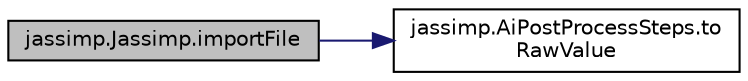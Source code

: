 digraph "jassimp.Jassimp.importFile"
{
  edge [fontname="Helvetica",fontsize="10",labelfontname="Helvetica",labelfontsize="10"];
  node [fontname="Helvetica",fontsize="10",shape=record];
  rankdir="LR";
  Node1 [label="jassimp.Jassimp.importFile",height=0.2,width=0.4,color="black", fillcolor="grey75", style="filled", fontcolor="black"];
  Node1 -> Node2 [color="midnightblue",fontsize="10",style="solid",fontname="Helvetica"];
  Node2 [label="jassimp.AiPostProcessSteps.to\lRawValue",height=0.2,width=0.4,color="black", fillcolor="white", style="filled",URL="$enumjassimp_1_1_ai_post_process_steps.html#a82bc62c78eb72ebb2dd980c3939ad287"];
}
